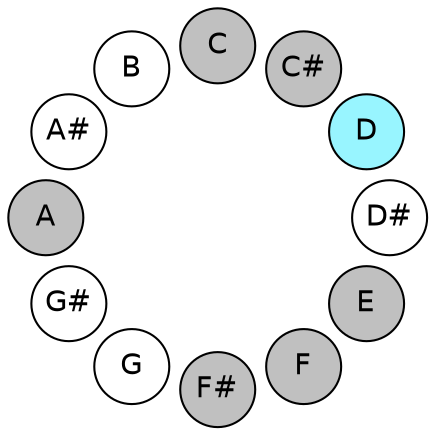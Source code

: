 
graph {

layout = circo;
mindist = .1

node [shape = circle, fontname = Helvetica, margin = 0, style = filled]
edge [style=invis]

subgraph 1 {
	"E" -- "F" -- "F#" -- "G" -- "G#" -- "A" -- "A#" -- "B" -- "C" -- "C#" -- "D" -- "D#" -- "E"
}

"C" [fillcolor = gray];
"C#" [fillcolor = gray];
"D" [fillcolor = cadetblue1];
"D#" [fillcolor = white];
"E" [fillcolor = gray];
"F" [fillcolor = gray];
"F#" [fillcolor = gray];
"G" [fillcolor = white];
"G#" [fillcolor = white];
"A" [fillcolor = gray];
"A#" [fillcolor = white];
"B" [fillcolor = white];
}
